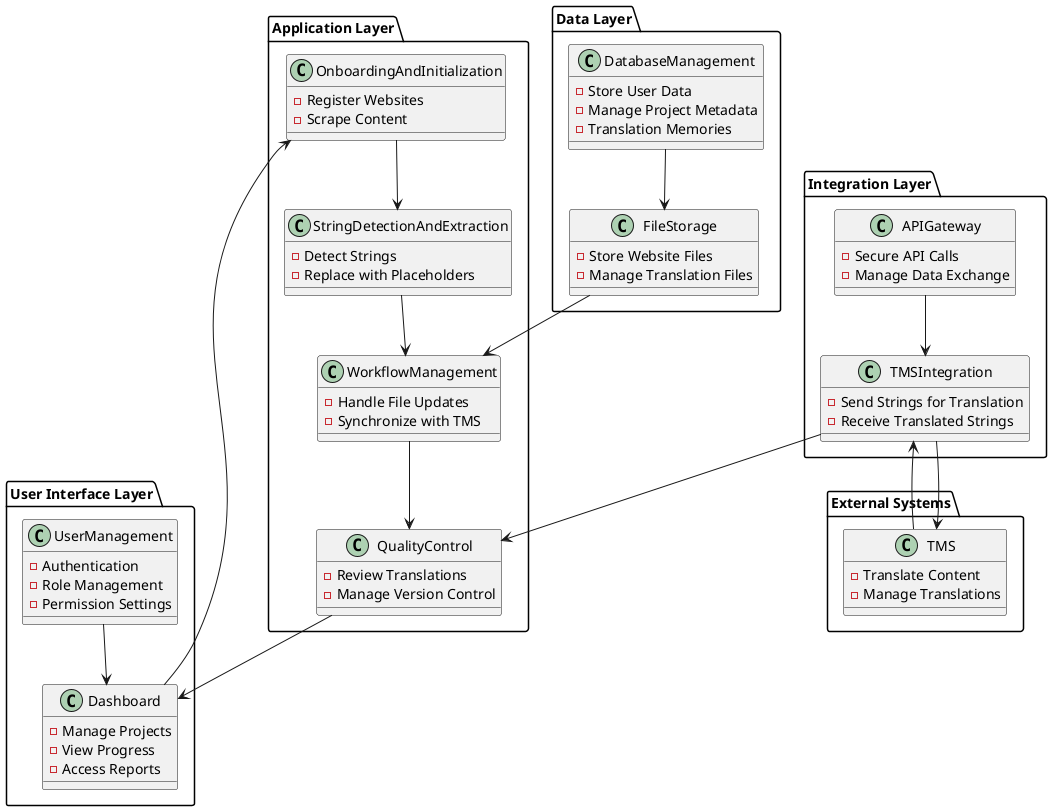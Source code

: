 @startuml ArchitectureDiagram

package "User Interface Layer" {
    class Dashboard {
        - Manage Projects
        - View Progress
        - Access Reports
    }
    class UserManagement {
        - Authentication
        - Role Management
        - Permission Settings
    }
}

package "Application Layer" {
    class OnboardingAndInitialization {
        - Register Websites
        - Scrape Content
    }
    class StringDetectionAndExtraction {
        - Detect Strings
        - Replace with Placeholders
    }
    class WorkflowManagement {
        - Handle File Updates
        - Synchronize with TMS
    }
    class QualityControl {
        - Review Translations
        - Manage Version Control
    }
}

package "Integration Layer" {
    class APIGateway {
        - Secure API Calls
        - Manage Data Exchange
    }
    class TMSIntegration {
        - Send Strings for Translation
        - Receive Translated Strings
    }
}

package "Data Layer" {
    class DatabaseManagement {
        - Store User Data
        - Manage Project Metadata
        - Translation Memories
    }
    class FileStorage {
        - Store Website Files
        - Manage Translation Files
    }
}

package "External Systems" {
    class TMS {
        - Translate Content
        - Manage Translations
    }
}

UserManagement --> Dashboard
Dashboard --> OnboardingAndInitialization
OnboardingAndInitialization --> StringDetectionAndExtraction
StringDetectionAndExtraction --> WorkflowManagement
WorkflowManagement --> QualityControl
QualityControl --> Dashboard
APIGateway --> TMSIntegration
TMSIntegration --> TMS
TMS --> TMSIntegration
TMSIntegration --> QualityControl
DatabaseManagement --> FileStorage
FileStorage --> WorkflowManagement

@enduml
